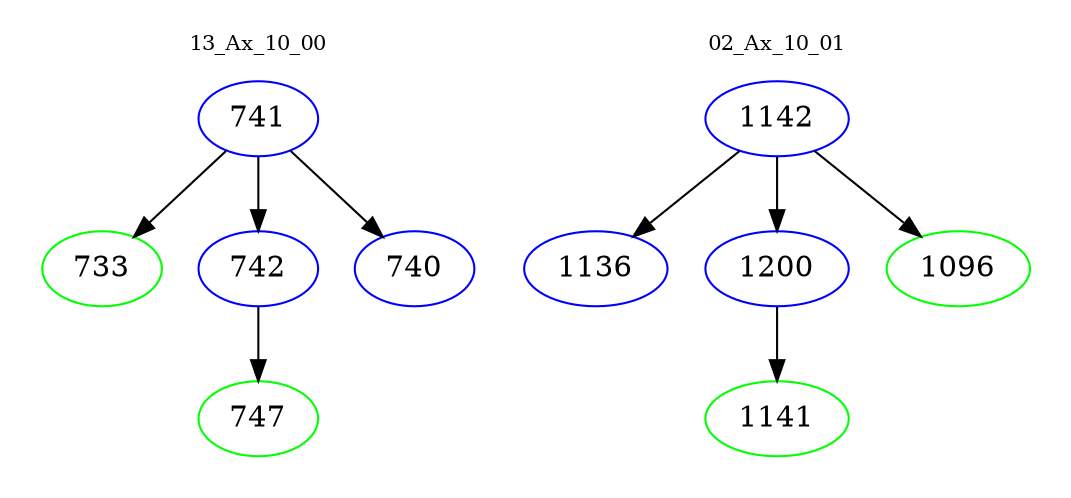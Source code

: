 digraph{
subgraph cluster_0 {
color = white
label = "13_Ax_10_00";
fontsize=10;
T0_741 [label="741", color="blue"]
T0_741 -> T0_733 [color="black"]
T0_733 [label="733", color="green"]
T0_741 -> T0_742 [color="black"]
T0_742 [label="742", color="blue"]
T0_742 -> T0_747 [color="black"]
T0_747 [label="747", color="green"]
T0_741 -> T0_740 [color="black"]
T0_740 [label="740", color="blue"]
}
subgraph cluster_1 {
color = white
label = "02_Ax_10_01";
fontsize=10;
T1_1142 [label="1142", color="blue"]
T1_1142 -> T1_1136 [color="black"]
T1_1136 [label="1136", color="blue"]
T1_1142 -> T1_1200 [color="black"]
T1_1200 [label="1200", color="blue"]
T1_1200 -> T1_1141 [color="black"]
T1_1141 [label="1141", color="green"]
T1_1142 -> T1_1096 [color="black"]
T1_1096 [label="1096", color="green"]
}
}
